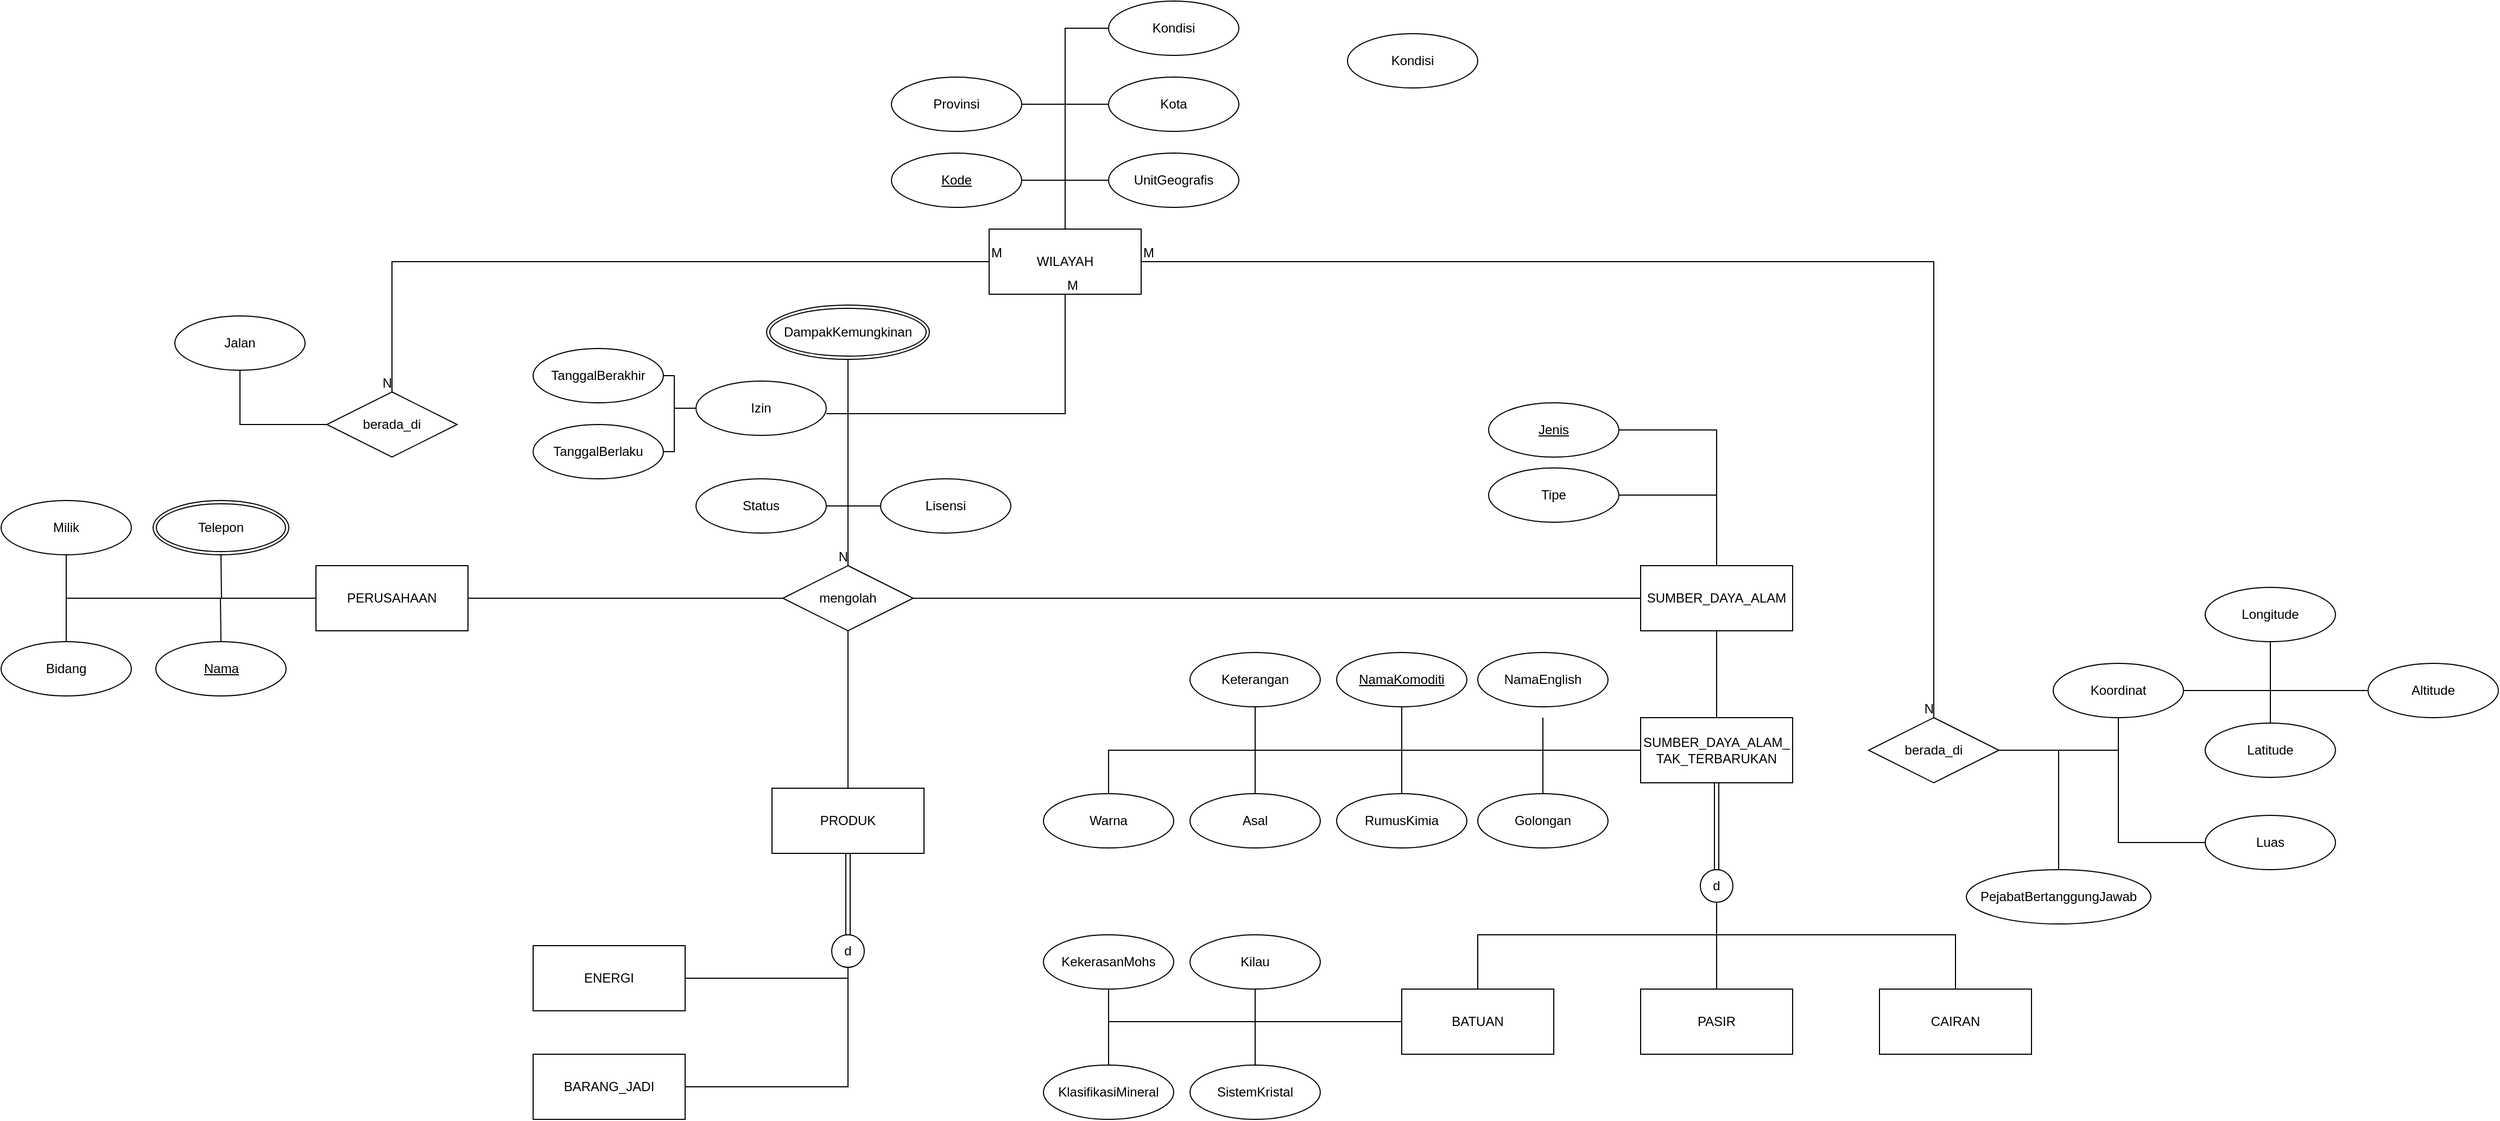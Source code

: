 <mxfile>
    <diagram id="r_4goBz6NWC6T0t2QKmt" name="Page-1">
        <mxGraphModel dx="1987" dy="1669" grid="1" gridSize="10" guides="1" tooltips="1" connect="1" arrows="1" fold="1" page="1" pageScale="1" pageWidth="850" pageHeight="1100" math="0" shadow="0">
            <root>
                <mxCell id="0"/>
                <mxCell id="1" parent="0"/>
                <mxCell id="120" style="edgeStyle=orthogonalEdgeStyle;rounded=0;orthogonalLoop=1;jettySize=auto;html=1;entryX=0.5;entryY=1;entryDx=0;entryDy=0;shape=link;" parent="1" source="111" target="31" edge="1">
                    <mxGeometry relative="1" as="geometry"/>
                </mxCell>
                <mxCell id="2" value="SUMBER_DAYA_ALAM" style="rounded=0;whiteSpace=wrap;html=1;" parent="1" vertex="1">
                    <mxGeometry x="780" y="70" width="140" height="60" as="geometry"/>
                </mxCell>
                <mxCell id="113" value="" style="endArrow=none;html=1;rounded=0;exitX=1;exitY=0.5;exitDx=0;exitDy=0;entryX=0.5;entryY=1;entryDx=0;entryDy=0;" parent="1" source="32" target="111" edge="1">
                    <mxGeometry relative="1" as="geometry">
                        <mxPoint x="60" y="345.0" as="sourcePoint"/>
                        <mxPoint x="60" y="420.0" as="targetPoint"/>
                        <Array as="points">
                            <mxPoint x="50" y="450"/>
                        </Array>
                    </mxGeometry>
                </mxCell>
                <mxCell id="4" value="SUMBER_DAYA_ALAM_ TAK_TERBARUKAN" style="rounded=0;html=1;whiteSpace=wrap;verticalAlign=middle;" parent="1" vertex="1">
                    <mxGeometry x="780" y="210" width="140" height="60" as="geometry"/>
                </mxCell>
                <mxCell id="114" value="" style="endArrow=none;html=1;rounded=0;exitX=0.5;exitY=1;exitDx=0;exitDy=0;entryX=1;entryY=0.5;entryDx=0;entryDy=0;" parent="1" source="111" target="33" edge="1">
                    <mxGeometry relative="1" as="geometry">
                        <mxPoint x="70" y="355.0" as="sourcePoint"/>
                        <mxPoint x="70" y="430.0" as="targetPoint"/>
                        <Array as="points">
                            <mxPoint x="50" y="550"/>
                        </Array>
                    </mxGeometry>
                </mxCell>
                <mxCell id="5" value="BATUAN" style="rounded=0;whiteSpace=wrap;html=1;" parent="1" vertex="1">
                    <mxGeometry x="560" y="460" width="140" height="60" as="geometry"/>
                </mxCell>
                <mxCell id="115" value="" style="endArrow=none;html=1;rounded=0;exitX=0.5;exitY=1;exitDx=0;exitDy=0;entryX=0.5;entryY=0;entryDx=0;entryDy=0;shape=link;" parent="1" source="4" target="116" edge="1">
                    <mxGeometry relative="1" as="geometry">
                        <mxPoint x="860" y="220.0" as="sourcePoint"/>
                        <mxPoint x="850" y="320" as="targetPoint"/>
                    </mxGeometry>
                </mxCell>
                <mxCell id="6" value="PASIR&lt;span style=&quot;color: rgba(0 , 0 , 0 , 0) ; font-family: monospace ; font-size: 0px&quot;&gt;%3CmxGraphModel%3E%3Croot%3E%3CmxCell%20id%3D%220%22%2F%3E%3CmxCell%20id%3D%221%22%20parent%3D%220%22%2F%3E%3CmxCell%20id%3D%222%22%20value%3D%22BATUAN%22%20style%3D%22rounded%3D0%3BwhiteSpace%3Dwrap%3Bhtml%3D1%3B%22%20vertex%3D%221%22%20parent%3D%221%22%3E%3CmxGeometry%20x%3D%22600%22%20y%3D%22380%22%20width%3D%22140%22%20height%3D%2260%22%20as%3D%22geometry%22%2F%3E%3C%2FmxCell%3E%3C%2Froot%3E%3C%2FmxGraphModel%3E&lt;/span&gt;" style="rounded=0;whiteSpace=wrap;html=1;" parent="1" vertex="1">
                    <mxGeometry x="780" y="460" width="140" height="60" as="geometry"/>
                </mxCell>
                <mxCell id="116" value="d" style="ellipse;whiteSpace=wrap;html=1;aspect=fixed;rounded=0;sketch=0;verticalAlign=middle;" parent="1" vertex="1">
                    <mxGeometry x="835" y="350" width="30" height="30" as="geometry"/>
                </mxCell>
                <mxCell id="7" value="CAIRAN" style="rounded=0;whiteSpace=wrap;html=1;" parent="1" vertex="1">
                    <mxGeometry x="1000" y="460" width="140" height="60" as="geometry"/>
                </mxCell>
                <mxCell id="117" value="" style="endArrow=none;html=1;rounded=0;exitX=0.5;exitY=1;exitDx=0;exitDy=0;entryX=0.5;entryY=0;entryDx=0;entryDy=0;" parent="1" source="116" target="5" edge="1">
                    <mxGeometry relative="1" as="geometry">
                        <mxPoint x="860" y="280.0" as="sourcePoint"/>
                        <mxPoint x="860" y="360.0" as="targetPoint"/>
                        <Array as="points">
                            <mxPoint x="850" y="410"/>
                            <mxPoint x="630" y="410"/>
                        </Array>
                    </mxGeometry>
                </mxCell>
                <mxCell id="8" value="Keterangan" style="ellipse;whiteSpace=wrap;html=1;align=center;rounded=0;sketch=0;" parent="1" vertex="1">
                    <mxGeometry x="365" y="150" width="120" height="50" as="geometry"/>
                </mxCell>
                <mxCell id="118" value="" style="endArrow=none;html=1;rounded=0;exitX=0.5;exitY=0;exitDx=0;exitDy=0;entryX=0.5;entryY=1;entryDx=0;entryDy=0;" parent="1" source="6" target="116" edge="1">
                    <mxGeometry relative="1" as="geometry">
                        <mxPoint x="870" y="290.0" as="sourcePoint"/>
                        <mxPoint x="870" y="370.0" as="targetPoint"/>
                    </mxGeometry>
                </mxCell>
                <mxCell id="9" value="Asal" style="ellipse;whiteSpace=wrap;html=1;align=center;rounded=0;sketch=0;" parent="1" vertex="1">
                    <mxGeometry x="365" y="280" width="120" height="50" as="geometry"/>
                </mxCell>
                <mxCell id="119" value="" style="endArrow=none;html=1;rounded=0;exitX=0.5;exitY=0;exitDx=0;exitDy=0;entryX=0.5;entryY=1;entryDx=0;entryDy=0;" parent="1" source="7" target="116" edge="1">
                    <mxGeometry relative="1" as="geometry">
                        <mxPoint x="880" y="300.0" as="sourcePoint"/>
                        <mxPoint x="880" y="380.0" as="targetPoint"/>
                        <Array as="points">
                            <mxPoint x="1070" y="410"/>
                            <mxPoint x="850" y="410"/>
                        </Array>
                    </mxGeometry>
                </mxCell>
                <mxCell id="10" value="NamaEnglish" style="ellipse;whiteSpace=wrap;html=1;align=center;rounded=0;sketch=0;" parent="1" vertex="1">
                    <mxGeometry x="630" y="150" width="120" height="50" as="geometry"/>
                </mxCell>
                <mxCell id="11" value="Golongan" style="ellipse;whiteSpace=wrap;html=1;align=center;rounded=0;sketch=0;" parent="1" vertex="1">
                    <mxGeometry x="630" y="280" width="120" height="50" as="geometry"/>
                </mxCell>
                <mxCell id="12" value="RumusKimia" style="ellipse;whiteSpace=wrap;html=1;align=center;rounded=0;sketch=0;" parent="1" vertex="1">
                    <mxGeometry x="500" y="280" width="120" height="50" as="geometry"/>
                </mxCell>
                <mxCell id="13" value="Warna" style="ellipse;whiteSpace=wrap;html=1;align=center;rounded=0;sketch=0;" parent="1" vertex="1">
                    <mxGeometry x="230" y="280" width="120" height="50" as="geometry"/>
                </mxCell>
                <mxCell id="15" value="berada_di" style="shape=rhombus;perimeter=rhombusPerimeter;whiteSpace=wrap;html=1;align=center;rounded=0;sketch=0;" parent="1" vertex="1">
                    <mxGeometry x="990" y="210" width="120" height="60" as="geometry"/>
                </mxCell>
                <mxCell id="16" value="Koordinat" style="ellipse;whiteSpace=wrap;html=1;align=center;rounded=0;sketch=0;" parent="1" vertex="1">
                    <mxGeometry x="1160" y="160" width="120" height="50" as="geometry"/>
                </mxCell>
                <mxCell id="18" value="NamaKomoditi" style="ellipse;whiteSpace=wrap;html=1;align=center;rounded=0;sketch=0;fontStyle=4" parent="1" vertex="1">
                    <mxGeometry x="500" y="150" width="120" height="50" as="geometry"/>
                </mxCell>
                <mxCell id="19" value="Longitude" style="ellipse;whiteSpace=wrap;html=1;align=center;rounded=0;sketch=0;" parent="1" vertex="1">
                    <mxGeometry x="1300" y="90" width="120" height="50" as="geometry"/>
                </mxCell>
                <mxCell id="20" value="Altitude" style="ellipse;whiteSpace=wrap;html=1;align=center;rounded=0;sketch=0;" parent="1" vertex="1">
                    <mxGeometry x="1450" y="160" width="120" height="50" as="geometry"/>
                </mxCell>
                <mxCell id="21" value="Latitude" style="ellipse;whiteSpace=wrap;html=1;align=center;rounded=0;sketch=0;" parent="1" vertex="1">
                    <mxGeometry x="1300" y="215" width="120" height="50" as="geometry"/>
                </mxCell>
                <mxCell id="22" value="Luas" style="ellipse;whiteSpace=wrap;html=1;align=center;rounded=0;sketch=0;" parent="1" vertex="1">
                    <mxGeometry x="1300" y="300" width="120" height="50" as="geometry"/>
                </mxCell>
                <mxCell id="23" value="PejabatBertanggungJawab" style="ellipse;whiteSpace=wrap;html=1;align=center;rounded=0;sketch=0;" parent="1" vertex="1">
                    <mxGeometry x="1080" y="350" width="170" height="50" as="geometry"/>
                </mxCell>
                <mxCell id="24" value="Kilau" style="ellipse;whiteSpace=wrap;html=1;align=center;rounded=0;sketch=0;" parent="1" vertex="1">
                    <mxGeometry x="365" y="410" width="120" height="50" as="geometry"/>
                </mxCell>
                <mxCell id="25" value="KekerasanMohs" style="ellipse;whiteSpace=wrap;html=1;align=center;rounded=0;sketch=0;" parent="1" vertex="1">
                    <mxGeometry x="230" y="410" width="120" height="50" as="geometry"/>
                </mxCell>
                <mxCell id="26" value="SistemKristal&lt;span style=&quot;color: rgba(0 , 0 , 0 , 0) ; font-family: monospace ; font-size: 0px&quot;&gt;%3CmxGraphModel%3E%3Croot%3E%3CmxCell%20id%3D%220%22%2F%3E%3CmxCell%20id%3D%221%22%20parent%3D%220%22%2F%3E%3CmxCell%20id%3D%222%22%20value%3D%22Kilau%22%20style%3D%22ellipse%3BwhiteSpace%3Dwrap%3Bhtml%3D1%3Balign%3Dcenter%3Brounded%3D0%3Bsketch%3D0%3B%22%20vertex%3D%221%22%20parent%3D%221%22%3E%3CmxGeometry%20x%3D%22365%22%20y%3D%22390%22%20width%3D%22120%22%20height%3D%2250%22%20as%3D%22geometry%22%2F%3E%3C%2FmxCell%3E%3C%2Froot%3E%3C%2FmxGraphModel%3E&lt;/span&gt;" style="ellipse;whiteSpace=wrap;html=1;align=center;rounded=0;sketch=0;" parent="1" vertex="1">
                    <mxGeometry x="365" y="530" width="120" height="50" as="geometry"/>
                </mxCell>
                <mxCell id="27" value="KlasifikasiMineral" style="ellipse;whiteSpace=wrap;html=1;align=center;rounded=0;sketch=0;" parent="1" vertex="1">
                    <mxGeometry x="230" y="530" width="120" height="50" as="geometry"/>
                </mxCell>
                <mxCell id="28" value="Jenis" style="ellipse;whiteSpace=wrap;html=1;align=center;rounded=0;sketch=0;fontStyle=4" parent="1" vertex="1">
                    <mxGeometry x="640" y="-80" width="120" height="50" as="geometry"/>
                </mxCell>
                <mxCell id="29" value="Tipe" style="ellipse;whiteSpace=wrap;html=1;align=center;rounded=0;sketch=0;" parent="1" vertex="1">
                    <mxGeometry x="640" y="-20" width="120" height="50" as="geometry"/>
                </mxCell>
                <mxCell id="30" value="mengolah" style="shape=rhombus;perimeter=rhombusPerimeter;whiteSpace=wrap;html=1;align=center;rounded=0;sketch=0;" parent="1" vertex="1">
                    <mxGeometry x="-10" y="70" width="120" height="60" as="geometry"/>
                </mxCell>
                <mxCell id="31" value="PRODUK" style="rounded=0;whiteSpace=wrap;html=1;" parent="1" vertex="1">
                    <mxGeometry x="-20" y="275" width="140" height="60" as="geometry"/>
                </mxCell>
                <mxCell id="32" value="ENERGI" style="rounded=0;whiteSpace=wrap;html=1;" parent="1" vertex="1">
                    <mxGeometry x="-240" y="420" width="140" height="60" as="geometry"/>
                </mxCell>
                <mxCell id="33" value="BARANG_JADI" style="rounded=0;whiteSpace=wrap;html=1;" parent="1" vertex="1">
                    <mxGeometry x="-240" y="520" width="140" height="60" as="geometry"/>
                </mxCell>
                <mxCell id="34" value="Lisensi" style="ellipse;whiteSpace=wrap;html=1;align=center;rounded=0;sketch=0;" parent="1" vertex="1">
                    <mxGeometry x="80" y="-10" width="120" height="50" as="geometry"/>
                </mxCell>
                <mxCell id="35" value="Status" style="ellipse;whiteSpace=wrap;html=1;align=center;rounded=0;sketch=0;" parent="1" vertex="1">
                    <mxGeometry x="-90" y="-10" width="120" height="50" as="geometry"/>
                </mxCell>
                <mxCell id="36" value="Izin" style="ellipse;whiteSpace=wrap;html=1;align=center;rounded=0;sketch=0;" parent="1" vertex="1">
                    <mxGeometry x="-90" y="-100" width="120" height="50" as="geometry"/>
                </mxCell>
                <mxCell id="37" value="TanggalBerakhir" style="ellipse;whiteSpace=wrap;html=1;align=center;rounded=0;sketch=0;" parent="1" vertex="1">
                    <mxGeometry x="-240" y="-130" width="120" height="50" as="geometry"/>
                </mxCell>
                <mxCell id="38" value="TanggalBerlaku" style="ellipse;whiteSpace=wrap;html=1;align=center;rounded=0;sketch=0;" parent="1" vertex="1">
                    <mxGeometry x="-240" y="-60" width="120" height="50" as="geometry"/>
                </mxCell>
                <mxCell id="39" value="DampakKemungkinan" style="ellipse;shape=doubleEllipse;margin=3;whiteSpace=wrap;html=1;align=center;rounded=0;sketch=0;" parent="1" vertex="1">
                    <mxGeometry x="-25" y="-170" width="150" height="50" as="geometry"/>
                </mxCell>
                <mxCell id="40" value="WILAYAH" style="rounded=0;whiteSpace=wrap;html=1;" parent="1" vertex="1">
                    <mxGeometry x="180" y="-240" width="140" height="60" as="geometry"/>
                </mxCell>
                <mxCell id="41" value="UnitGeografis" style="ellipse;whiteSpace=wrap;html=1;align=center;rounded=0;sketch=0;" parent="1" vertex="1">
                    <mxGeometry x="290" y="-310" width="120" height="50" as="geometry"/>
                </mxCell>
                <mxCell id="42" value="Kode" style="ellipse;whiteSpace=wrap;html=1;align=center;rounded=0;sketch=0;fontStyle=4" parent="1" vertex="1">
                    <mxGeometry x="90" y="-310" width="120" height="50" as="geometry"/>
                </mxCell>
                <mxCell id="43" value="Kota" style="ellipse;whiteSpace=wrap;html=1;align=center;rounded=0;sketch=0;" parent="1" vertex="1">
                    <mxGeometry x="290" y="-380" width="120" height="50" as="geometry"/>
                </mxCell>
                <mxCell id="44" value="Kondisi" style="ellipse;whiteSpace=wrap;html=1;align=center;rounded=0;sketch=0;" parent="1" vertex="1">
                    <mxGeometry x="290" y="-450" width="120" height="50" as="geometry"/>
                </mxCell>
                <mxCell id="45" value="Provinsi" style="ellipse;whiteSpace=wrap;html=1;align=center;rounded=0;sketch=0;" parent="1" vertex="1">
                    <mxGeometry x="90" y="-380" width="120" height="50" as="geometry"/>
                </mxCell>
                <mxCell id="46" value="PERUSAHAAN" style="rounded=0;whiteSpace=wrap;html=1;" parent="1" vertex="1">
                    <mxGeometry x="-440" y="70" width="140" height="60" as="geometry"/>
                </mxCell>
                <mxCell id="47" value="berada_di" style="shape=rhombus;perimeter=rhombusPerimeter;whiteSpace=wrap;html=1;align=center;rounded=0;sketch=0;" parent="1" vertex="1">
                    <mxGeometry x="-430" y="-90" width="120" height="60" as="geometry"/>
                </mxCell>
                <mxCell id="48" value="Jalan" style="ellipse;whiteSpace=wrap;html=1;align=center;rounded=0;sketch=0;" parent="1" vertex="1">
                    <mxGeometry x="-570" y="-160" width="120" height="50" as="geometry"/>
                </mxCell>
                <mxCell id="49" value="Milik" style="ellipse;whiteSpace=wrap;html=1;align=center;rounded=0;sketch=0;" parent="1" vertex="1">
                    <mxGeometry x="-730" y="10" width="120" height="50" as="geometry"/>
                </mxCell>
                <mxCell id="50" value="Telepon" style="ellipse;shape=doubleEllipse;margin=3;whiteSpace=wrap;html=1;align=center;rounded=0;sketch=0;" parent="1" vertex="1">
                    <mxGeometry x="-590" y="10" width="125" height="50" as="geometry"/>
                </mxCell>
                <mxCell id="51" value="Bidang" style="ellipse;whiteSpace=wrap;html=1;align=center;rounded=0;sketch=0;" parent="1" vertex="1">
                    <mxGeometry x="-730" y="140" width="120" height="50" as="geometry"/>
                </mxCell>
                <mxCell id="52" value="Nama" style="ellipse;whiteSpace=wrap;html=1;align=center;rounded=0;sketch=0;fontStyle=4" parent="1" vertex="1">
                    <mxGeometry x="-587.5" y="140" width="120" height="50" as="geometry"/>
                </mxCell>
                <mxCell id="55" value="" style="endArrow=none;html=1;rounded=0;exitX=1;exitY=0.5;exitDx=0;exitDy=0;entryX=0.5;entryY=0;entryDx=0;entryDy=0;" parent="1" source="40" target="15" edge="1">
                    <mxGeometry relative="1" as="geometry">
                        <mxPoint x="540" y="80" as="sourcePoint"/>
                        <mxPoint x="700" y="80" as="targetPoint"/>
                        <Array as="points">
                            <mxPoint x="1050" y="-210"/>
                        </Array>
                    </mxGeometry>
                </mxCell>
                <mxCell id="56" value="M" style="resizable=0;html=1;align=left;verticalAlign=bottom;" parent="55" connectable="0" vertex="1">
                    <mxGeometry x="-1" relative="1" as="geometry"/>
                </mxCell>
                <mxCell id="57" value="N" style="resizable=0;html=1;align=right;verticalAlign=bottom;" parent="55" connectable="0" vertex="1">
                    <mxGeometry x="1" relative="1" as="geometry"/>
                </mxCell>
                <mxCell id="58" value="" style="endArrow=none;html=1;rounded=0;exitX=0.5;exitY=1;exitDx=0;exitDy=0;entryX=0.5;entryY=0;entryDx=0;entryDy=0;" parent="1" source="40" target="30" edge="1">
                    <mxGeometry relative="1" as="geometry">
                        <mxPoint x="20" y="60" as="sourcePoint"/>
                        <mxPoint x="180" y="60" as="targetPoint"/>
                        <Array as="points">
                            <mxPoint x="250" y="-70"/>
                            <mxPoint x="50" y="-70"/>
                        </Array>
                    </mxGeometry>
                </mxCell>
                <mxCell id="59" value="M" style="resizable=0;html=1;align=left;verticalAlign=bottom;" parent="58" connectable="0" vertex="1">
                    <mxGeometry x="-1" relative="1" as="geometry"/>
                </mxCell>
                <mxCell id="60" value="N" style="resizable=0;html=1;align=right;verticalAlign=bottom;" parent="58" connectable="0" vertex="1">
                    <mxGeometry x="1" relative="1" as="geometry"/>
                </mxCell>
                <mxCell id="64" value="" style="endArrow=none;html=1;rounded=0;exitX=0.5;exitY=1;exitDx=0;exitDy=0;entryX=0.5;entryY=0;entryDx=0;entryDy=0;" parent="1" source="39" target="30" edge="1">
                    <mxGeometry relative="1" as="geometry">
                        <mxPoint x="20" y="60" as="sourcePoint"/>
                        <mxPoint x="180" y="60" as="targetPoint"/>
                    </mxGeometry>
                </mxCell>
                <mxCell id="65" value="" style="endArrow=none;html=1;rounded=0;entryX=0.5;entryY=0;entryDx=0;entryDy=0;" parent="1" target="30" edge="1">
                    <mxGeometry relative="1" as="geometry">
                        <mxPoint x="30" y="-70" as="sourcePoint"/>
                        <mxPoint x="60" y="80" as="targetPoint"/>
                        <Array as="points">
                            <mxPoint x="50" y="-70"/>
                        </Array>
                    </mxGeometry>
                </mxCell>
                <mxCell id="66" value="" style="endArrow=none;html=1;rounded=0;exitX=1;exitY=0.5;exitDx=0;exitDy=0;entryX=0.5;entryY=0;entryDx=0;entryDy=0;" parent="1" source="35" target="30" edge="1">
                    <mxGeometry relative="1" as="geometry">
                        <mxPoint x="70" y="-100" as="sourcePoint"/>
                        <mxPoint x="70" y="90" as="targetPoint"/>
                        <Array as="points">
                            <mxPoint x="50" y="15"/>
                        </Array>
                    </mxGeometry>
                </mxCell>
                <mxCell id="67" value="" style="endArrow=none;html=1;rounded=0;exitX=0;exitY=0.5;exitDx=0;exitDy=0;entryX=0.5;entryY=0;entryDx=0;entryDy=0;" parent="1" source="34" target="30" edge="1">
                    <mxGeometry relative="1" as="geometry">
                        <mxPoint x="80" y="-90" as="sourcePoint"/>
                        <mxPoint x="80" y="100" as="targetPoint"/>
                        <Array as="points">
                            <mxPoint x="50" y="15"/>
                        </Array>
                    </mxGeometry>
                </mxCell>
                <mxCell id="69" value="" style="endArrow=none;html=1;rounded=0;exitX=0;exitY=0.5;exitDx=0;exitDy=0;entryX=1;entryY=0.5;entryDx=0;entryDy=0;" parent="1" source="2" target="30" edge="1">
                    <mxGeometry relative="1" as="geometry">
                        <mxPoint x="100" y="-70" as="sourcePoint"/>
                        <mxPoint x="100" y="120" as="targetPoint"/>
                    </mxGeometry>
                </mxCell>
                <mxCell id="70" value="" style="endArrow=none;html=1;rounded=0;exitX=1;exitY=0.5;exitDx=0;exitDy=0;entryX=0;entryY=0.5;entryDx=0;entryDy=0;" parent="1" source="46" target="30" edge="1">
                    <mxGeometry relative="1" as="geometry">
                        <mxPoint x="110" y="-60" as="sourcePoint"/>
                        <mxPoint x="110" y="130" as="targetPoint"/>
                    </mxGeometry>
                </mxCell>
                <mxCell id="71" value="" style="endArrow=none;html=1;rounded=0;exitX=0.5;exitY=1;exitDx=0;exitDy=0;entryX=0.5;entryY=0;entryDx=0;entryDy=0;" parent="1" source="30" target="31" edge="1">
                    <mxGeometry relative="1" as="geometry">
                        <mxPoint x="120" y="-50" as="sourcePoint"/>
                        <mxPoint x="120" y="140" as="targetPoint"/>
                    </mxGeometry>
                </mxCell>
                <mxCell id="73" value="" style="endArrow=none;html=1;rounded=0;exitX=1;exitY=0.5;exitDx=0;exitDy=0;entryX=0.5;entryY=0;entryDx=0;entryDy=0;" parent="1" source="28" target="2" edge="1">
                    <mxGeometry relative="1" as="geometry">
                        <mxPoint x="140" y="-30" as="sourcePoint"/>
                        <mxPoint x="140" y="160" as="targetPoint"/>
                        <Array as="points">
                            <mxPoint x="850" y="-55"/>
                        </Array>
                    </mxGeometry>
                </mxCell>
                <mxCell id="74" value="" style="endArrow=none;html=1;rounded=0;exitX=1;exitY=0.5;exitDx=0;exitDy=0;entryX=0.5;entryY=0;entryDx=0;entryDy=0;" parent="1" source="29" target="2" edge="1">
                    <mxGeometry relative="1" as="geometry">
                        <mxPoint x="150" y="-20" as="sourcePoint"/>
                        <mxPoint x="150" y="170" as="targetPoint"/>
                        <Array as="points">
                            <mxPoint x="850" y="5"/>
                        </Array>
                    </mxGeometry>
                </mxCell>
                <mxCell id="75" value="" style="endArrow=none;html=1;rounded=0;exitX=0.5;exitY=1;exitDx=0;exitDy=0;entryX=1;entryY=0.5;entryDx=0;entryDy=0;" parent="1" source="16" target="15" edge="1">
                    <mxGeometry relative="1" as="geometry">
                        <mxPoint x="1210" y="-150" as="sourcePoint"/>
                        <mxPoint x="1210" y="40" as="targetPoint"/>
                        <Array as="points">
                            <mxPoint x="1220" y="240"/>
                        </Array>
                    </mxGeometry>
                </mxCell>
                <mxCell id="76" value="" style="endArrow=none;html=1;rounded=0;exitX=0;exitY=0.5;exitDx=0;exitDy=0;entryX=1;entryY=0.5;entryDx=0;entryDy=0;" parent="1" source="22" target="15" edge="1">
                    <mxGeometry relative="1" as="geometry">
                        <mxPoint x="1220" y="-140.0" as="sourcePoint"/>
                        <mxPoint x="1220" y="50" as="targetPoint"/>
                        <Array as="points">
                            <mxPoint x="1220" y="325"/>
                            <mxPoint x="1220" y="240"/>
                        </Array>
                    </mxGeometry>
                </mxCell>
                <mxCell id="77" value="" style="endArrow=none;html=1;rounded=0;exitX=1;exitY=0.5;exitDx=0;exitDy=0;entryX=0.5;entryY=0;entryDx=0;entryDy=0;" parent="1" source="15" target="23" edge="1">
                    <mxGeometry relative="1" as="geometry">
                        <mxPoint x="1230" y="-130.0" as="sourcePoint"/>
                        <mxPoint x="1230" y="60" as="targetPoint"/>
                        <Array as="points">
                            <mxPoint x="1165" y="240"/>
                        </Array>
                    </mxGeometry>
                </mxCell>
                <mxCell id="78" value="" style="endArrow=none;html=1;rounded=0;exitX=0;exitY=0.5;exitDx=0;exitDy=0;entryX=1;entryY=0.5;entryDx=0;entryDy=0;" parent="1" source="20" target="16" edge="1">
                    <mxGeometry relative="1" as="geometry">
                        <mxPoint x="1240" y="-120.0" as="sourcePoint"/>
                        <mxPoint x="1240" y="70" as="targetPoint"/>
                    </mxGeometry>
                </mxCell>
                <mxCell id="79" value="" style="endArrow=none;html=1;rounded=0;exitX=0.5;exitY=1;exitDx=0;exitDy=0;entryX=1;entryY=0.5;entryDx=0;entryDy=0;" parent="1" source="19" target="16" edge="1">
                    <mxGeometry relative="1" as="geometry">
                        <mxPoint x="1250" y="-110.0" as="sourcePoint"/>
                        <mxPoint x="1250" y="80" as="targetPoint"/>
                        <Array as="points">
                            <mxPoint x="1360" y="185"/>
                        </Array>
                    </mxGeometry>
                </mxCell>
                <mxCell id="80" value="" style="endArrow=none;html=1;rounded=0;exitX=0.5;exitY=0;exitDx=0;exitDy=0;entryX=1;entryY=0.5;entryDx=0;entryDy=0;" parent="1" source="21" target="16" edge="1">
                    <mxGeometry relative="1" as="geometry">
                        <mxPoint x="1260" y="-100.0" as="sourcePoint"/>
                        <mxPoint x="1260" y="90" as="targetPoint"/>
                        <Array as="points">
                            <mxPoint x="1360" y="185"/>
                        </Array>
                    </mxGeometry>
                </mxCell>
                <mxCell id="81" value="" style="endArrow=none;html=1;rounded=0;exitX=0;exitY=0.5;exitDx=0;exitDy=0;entryX=0.5;entryY=1;entryDx=0;entryDy=0;" parent="1" source="5" target="24" edge="1">
                    <mxGeometry relative="1" as="geometry">
                        <mxPoint x="1270" y="-90.0" as="sourcePoint"/>
                        <mxPoint x="1270" y="100" as="targetPoint"/>
                        <Array as="points">
                            <mxPoint x="425" y="490"/>
                        </Array>
                    </mxGeometry>
                </mxCell>
                <mxCell id="82" value="" style="endArrow=none;html=1;rounded=0;exitX=0;exitY=0.5;exitDx=0;exitDy=0;entryX=0.5;entryY=0;entryDx=0;entryDy=0;" parent="1" source="5" target="27" edge="1">
                    <mxGeometry relative="1" as="geometry">
                        <mxPoint x="748.82" y="470.0" as="sourcePoint"/>
                        <mxPoint x="748.82" y="660" as="targetPoint"/>
                        <Array as="points">
                            <mxPoint x="290" y="490"/>
                        </Array>
                    </mxGeometry>
                </mxCell>
                <mxCell id="83" value="" style="endArrow=none;html=1;rounded=0;exitX=0.5;exitY=1;exitDx=0;exitDy=0;entryX=0;entryY=0.5;entryDx=0;entryDy=0;" parent="1" source="25" target="5" edge="1">
                    <mxGeometry relative="1" as="geometry">
                        <mxPoint x="758.82" y="480" as="sourcePoint"/>
                        <mxPoint x="758.82" y="670" as="targetPoint"/>
                        <Array as="points">
                            <mxPoint x="290" y="490"/>
                        </Array>
                    </mxGeometry>
                </mxCell>
                <mxCell id="85" value="" style="endArrow=none;html=1;rounded=0;exitX=0;exitY=0.5;exitDx=0;exitDy=0;entryX=0.5;entryY=0;entryDx=0;entryDy=0;" parent="1" source="5" target="26" edge="1">
                    <mxGeometry relative="1" as="geometry">
                        <mxPoint x="768.82" y="490" as="sourcePoint"/>
                        <mxPoint x="768.82" y="680" as="targetPoint"/>
                        <Array as="points">
                            <mxPoint x="425" y="490"/>
                        </Array>
                    </mxGeometry>
                </mxCell>
                <mxCell id="86" value="" style="endArrow=none;html=1;rounded=0;exitX=0;exitY=0.5;exitDx=0;exitDy=0;entryX=0.5;entryY=0;entryDx=0;entryDy=0;" parent="1" source="4" target="13" edge="1">
                    <mxGeometry relative="1" as="geometry">
                        <mxPoint x="778.82" y="500" as="sourcePoint"/>
                        <mxPoint x="778.82" y="690" as="targetPoint"/>
                        <Array as="points">
                            <mxPoint x="290" y="240"/>
                        </Array>
                    </mxGeometry>
                </mxCell>
                <mxCell id="87" value="" style="endArrow=none;html=1;rounded=0;exitX=0;exitY=0.5;exitDx=0;exitDy=0;entryX=0.5;entryY=0;entryDx=0;entryDy=0;" parent="1" source="4" target="9" edge="1">
                    <mxGeometry relative="1" as="geometry">
                        <mxPoint x="790" y="250" as="sourcePoint"/>
                        <mxPoint x="300" y="290" as="targetPoint"/>
                        <Array as="points">
                            <mxPoint x="425" y="240"/>
                        </Array>
                    </mxGeometry>
                </mxCell>
                <mxCell id="88" value="" style="endArrow=none;html=1;rounded=0;exitX=0;exitY=0.5;exitDx=0;exitDy=0;entryX=0.5;entryY=0;entryDx=0;entryDy=0;" parent="1" source="4" target="12" edge="1">
                    <mxGeometry relative="1" as="geometry">
                        <mxPoint x="800" y="260" as="sourcePoint"/>
                        <mxPoint x="310" y="300" as="targetPoint"/>
                        <Array as="points">
                            <mxPoint x="560" y="240"/>
                        </Array>
                    </mxGeometry>
                </mxCell>
                <mxCell id="89" value="" style="endArrow=none;html=1;rounded=0;exitX=0;exitY=0.5;exitDx=0;exitDy=0;entryX=0.5;entryY=0;entryDx=0;entryDy=0;" parent="1" source="4" target="11" edge="1">
                    <mxGeometry relative="1" as="geometry">
                        <mxPoint x="810" y="270" as="sourcePoint"/>
                        <mxPoint x="320" y="310" as="targetPoint"/>
                        <Array as="points">
                            <mxPoint x="690" y="240"/>
                        </Array>
                    </mxGeometry>
                </mxCell>
                <mxCell id="90" value="" style="endArrow=none;html=1;rounded=0;exitX=0;exitY=0.5;exitDx=0;exitDy=0;entryX=0.5;entryY=1;entryDx=0;entryDy=0;" parent="1" source="4" target="8" edge="1">
                    <mxGeometry relative="1" as="geometry">
                        <mxPoint x="820" y="280" as="sourcePoint"/>
                        <mxPoint x="330" y="320" as="targetPoint"/>
                        <Array as="points">
                            <mxPoint x="425" y="240"/>
                        </Array>
                    </mxGeometry>
                </mxCell>
                <mxCell id="91" value="" style="endArrow=none;html=1;rounded=0;exitX=0;exitY=0.5;exitDx=0;exitDy=0;entryX=0.5;entryY=1;entryDx=0;entryDy=0;" parent="1" source="4" target="18" edge="1">
                    <mxGeometry relative="1" as="geometry">
                        <mxPoint x="830" y="290" as="sourcePoint"/>
                        <mxPoint x="340" y="330" as="targetPoint"/>
                        <Array as="points">
                            <mxPoint x="560" y="240"/>
                        </Array>
                    </mxGeometry>
                </mxCell>
                <mxCell id="92" value="" style="endArrow=none;html=1;rounded=0;exitX=0;exitY=0.5;exitDx=0;exitDy=0;" parent="1" source="4" edge="1">
                    <mxGeometry relative="1" as="geometry">
                        <mxPoint x="840" y="300" as="sourcePoint"/>
                        <mxPoint x="690" y="210" as="targetPoint"/>
                        <Array as="points">
                            <mxPoint x="690" y="240"/>
                        </Array>
                    </mxGeometry>
                </mxCell>
                <mxCell id="94" value="" style="endArrow=none;html=1;rounded=0;entryX=0.5;entryY=1;entryDx=0;entryDy=0;exitX=0.5;exitY=0;exitDx=0;exitDy=0;" parent="1" source="4" target="2" edge="1">
                    <mxGeometry relative="1" as="geometry">
                        <mxPoint x="530" y="340" as="sourcePoint"/>
                        <mxPoint x="690" y="340" as="targetPoint"/>
                    </mxGeometry>
                </mxCell>
                <mxCell id="95" value="" style="endArrow=none;html=1;rounded=0;entryX=1;entryY=0.5;entryDx=0;entryDy=0;exitX=0.5;exitY=0;exitDx=0;exitDy=0;" parent="1" source="40" target="45" edge="1">
                    <mxGeometry relative="1" as="geometry">
                        <mxPoint x="390" y="-95" as="sourcePoint"/>
                        <mxPoint x="390" y="-175" as="targetPoint"/>
                        <Array as="points">
                            <mxPoint x="250" y="-355"/>
                        </Array>
                    </mxGeometry>
                </mxCell>
                <mxCell id="96" value="" style="endArrow=none;html=1;rounded=0;entryX=1;entryY=0.5;entryDx=0;entryDy=0;exitX=0.5;exitY=0;exitDx=0;exitDy=0;" parent="1" source="40" target="42" edge="1">
                    <mxGeometry relative="1" as="geometry">
                        <mxPoint x="400" y="-85" as="sourcePoint"/>
                        <mxPoint x="400" y="-165.0" as="targetPoint"/>
                        <Array as="points">
                            <mxPoint x="250" y="-285"/>
                        </Array>
                    </mxGeometry>
                </mxCell>
                <mxCell id="97" value="" style="endArrow=none;html=1;rounded=0;entryX=0;entryY=0.5;entryDx=0;entryDy=0;exitX=0.5;exitY=0;exitDx=0;exitDy=0;" parent="1" source="40" target="43" edge="1">
                    <mxGeometry relative="1" as="geometry">
                        <mxPoint x="260" y="-230.0" as="sourcePoint"/>
                        <mxPoint x="220" y="-345.0" as="targetPoint"/>
                        <Array as="points">
                            <mxPoint x="250" y="-355"/>
                        </Array>
                    </mxGeometry>
                </mxCell>
                <mxCell id="98" value="" style="endArrow=none;html=1;rounded=0;entryX=0;entryY=0.5;entryDx=0;entryDy=0;exitX=0.5;exitY=0;exitDx=0;exitDy=0;" parent="1" source="40" target="41" edge="1">
                    <mxGeometry relative="1" as="geometry">
                        <mxPoint x="260" y="-230.0" as="sourcePoint"/>
                        <mxPoint x="300" y="-345.0" as="targetPoint"/>
                        <Array as="points">
                            <mxPoint x="250" y="-285"/>
                        </Array>
                    </mxGeometry>
                </mxCell>
                <mxCell id="99" value="" style="endArrow=none;html=1;rounded=0;entryX=0;entryY=0.5;entryDx=0;entryDy=0;exitX=0.5;exitY=0;exitDx=0;exitDy=0;" parent="1" source="40" target="44" edge="1">
                    <mxGeometry relative="1" as="geometry">
                        <mxPoint x="260" y="-230.0" as="sourcePoint"/>
                        <mxPoint x="300" y="-275.0" as="targetPoint"/>
                        <Array as="points">
                            <mxPoint x="250" y="-425"/>
                        </Array>
                    </mxGeometry>
                </mxCell>
                <mxCell id="100" value="" style="endArrow=none;html=1;rounded=0;exitX=0.5;exitY=0;exitDx=0;exitDy=0;entryX=0;entryY=0.5;entryDx=0;entryDy=0;" parent="1" source="51" target="46" edge="1">
                    <mxGeometry relative="1" as="geometry">
                        <mxPoint x="-290" y="110" as="sourcePoint"/>
                        <mxPoint y="110" as="targetPoint"/>
                        <Array as="points">
                            <mxPoint x="-670" y="100"/>
                        </Array>
                    </mxGeometry>
                </mxCell>
                <mxCell id="101" value="" style="endArrow=none;html=1;rounded=0;exitX=0.5;exitY=0;exitDx=0;exitDy=0;entryX=0;entryY=0.5;entryDx=0;entryDy=0;" parent="1" source="52" target="46" edge="1">
                    <mxGeometry relative="1" as="geometry">
                        <mxPoint x="-660.0" y="150" as="sourcePoint"/>
                        <mxPoint x="-430.0" y="110" as="targetPoint"/>
                        <Array as="points">
                            <mxPoint x="-528" y="100"/>
                        </Array>
                    </mxGeometry>
                </mxCell>
                <mxCell id="102" value="" style="endArrow=none;html=1;rounded=0;exitX=0.5;exitY=1;exitDx=0;exitDy=0;entryX=0;entryY=0.5;entryDx=0;entryDy=0;" parent="1" source="49" target="46" edge="1">
                    <mxGeometry relative="1" as="geometry">
                        <mxPoint x="-650.0" y="160" as="sourcePoint"/>
                        <mxPoint x="-420.0" y="120" as="targetPoint"/>
                        <Array as="points">
                            <mxPoint x="-670" y="100"/>
                        </Array>
                    </mxGeometry>
                </mxCell>
                <mxCell id="103" value="" style="endArrow=none;html=1;rounded=0;exitX=0.5;exitY=1;exitDx=0;exitDy=0;entryX=0;entryY=0.5;entryDx=0;entryDy=0;" parent="1" source="50" target="46" edge="1">
                    <mxGeometry relative="1" as="geometry">
                        <mxPoint x="-640.0" y="170" as="sourcePoint"/>
                        <mxPoint x="-410.0" y="130" as="targetPoint"/>
                        <Array as="points">
                            <mxPoint x="-527" y="100"/>
                        </Array>
                    </mxGeometry>
                </mxCell>
                <mxCell id="104" value="" style="endArrow=none;html=1;rounded=0;exitX=1;exitY=0.5;exitDx=0;exitDy=0;entryX=0;entryY=0.5;entryDx=0;entryDy=0;" parent="1" source="37" target="36" edge="1">
                    <mxGeometry relative="1" as="geometry">
                        <mxPoint x="-290" y="110" as="sourcePoint"/>
                        <mxPoint y="110" as="targetPoint"/>
                        <Array as="points">
                            <mxPoint x="-110" y="-105"/>
                            <mxPoint x="-110" y="-75"/>
                        </Array>
                    </mxGeometry>
                </mxCell>
                <mxCell id="105" value="" style="endArrow=none;html=1;rounded=0;exitX=1;exitY=0.5;exitDx=0;exitDy=0;entryX=0;entryY=0.5;entryDx=0;entryDy=0;" parent="1" source="38" target="36" edge="1">
                    <mxGeometry relative="1" as="geometry">
                        <mxPoint x="-280" y="120" as="sourcePoint"/>
                        <mxPoint x="10" y="120" as="targetPoint"/>
                        <Array as="points">
                            <mxPoint x="-110" y="-35"/>
                            <mxPoint x="-110" y="-75"/>
                        </Array>
                    </mxGeometry>
                </mxCell>
                <mxCell id="107" value="" style="endArrow=none;html=1;rounded=0;exitX=0;exitY=0.5;exitDx=0;exitDy=0;entryX=0.5;entryY=0;entryDx=0;entryDy=0;" parent="1" source="40" target="47" edge="1">
                    <mxGeometry relative="1" as="geometry">
                        <mxPoint x="260" y="-170" as="sourcePoint"/>
                        <mxPoint x="60" y="80.0" as="targetPoint"/>
                        <Array as="points">
                            <mxPoint x="-370" y="-210"/>
                        </Array>
                    </mxGeometry>
                </mxCell>
                <mxCell id="108" value="M" style="resizable=0;html=1;align=left;verticalAlign=bottom;" parent="107" connectable="0" vertex="1">
                    <mxGeometry x="-1" relative="1" as="geometry"/>
                </mxCell>
                <mxCell id="109" value="N" style="resizable=0;html=1;align=right;verticalAlign=bottom;" parent="107" connectable="0" vertex="1">
                    <mxGeometry x="1" relative="1" as="geometry"/>
                </mxCell>
                <mxCell id="110" value="" style="endArrow=none;html=1;rounded=0;exitX=0;exitY=0.5;exitDx=0;exitDy=0;entryX=0.5;entryY=1;entryDx=0;entryDy=0;" parent="1" source="47" target="48" edge="1">
                    <mxGeometry relative="1" as="geometry">
                        <mxPoint x="-290" y="110" as="sourcePoint"/>
                        <mxPoint y="110" as="targetPoint"/>
                        <Array as="points">
                            <mxPoint x="-510" y="-60"/>
                        </Array>
                    </mxGeometry>
                </mxCell>
                <mxCell id="111" value="d" style="ellipse;whiteSpace=wrap;html=1;aspect=fixed;rounded=0;sketch=0;verticalAlign=middle;" parent="1" vertex="1">
                    <mxGeometry x="35" y="410" width="30" height="30" as="geometry"/>
                </mxCell>
                <mxCell id="121" value="Kondisi" style="ellipse;whiteSpace=wrap;html=1;align=center;rounded=0;sketch=0;" vertex="1" parent="1">
                    <mxGeometry x="510" y="-420" width="120" height="50" as="geometry"/>
                </mxCell>
            </root>
        </mxGraphModel>
    </diagram>
</mxfile>